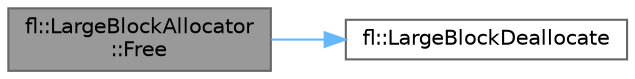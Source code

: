 digraph "fl::LargeBlockAllocator::Free"
{
 // LATEX_PDF_SIZE
  bgcolor="transparent";
  edge [fontname=Helvetica,fontsize=10,labelfontname=Helvetica,labelfontsize=10];
  node [fontname=Helvetica,fontsize=10,shape=box,height=0.2,width=0.4];
  rankdir="LR";
  Node1 [id="Node000001",label="fl::LargeBlockAllocator\l::Free",height=0.2,width=0.4,color="gray40", fillcolor="grey60", style="filled", fontcolor="black",tooltip=" "];
  Node1 -> Node2 [id="edge1_Node000001_Node000002",color="steelblue1",style="solid",tooltip=" "];
  Node2 [id="Node000002",label="fl::LargeBlockDeallocate",height=0.2,width=0.4,color="grey40", fillcolor="white", style="filled",URL="$d4/d36/namespacefl_ab2b85462a826ee1c562964e9639eaa76.html#ab2b85462a826ee1c562964e9639eaa76",tooltip=" "];
}
